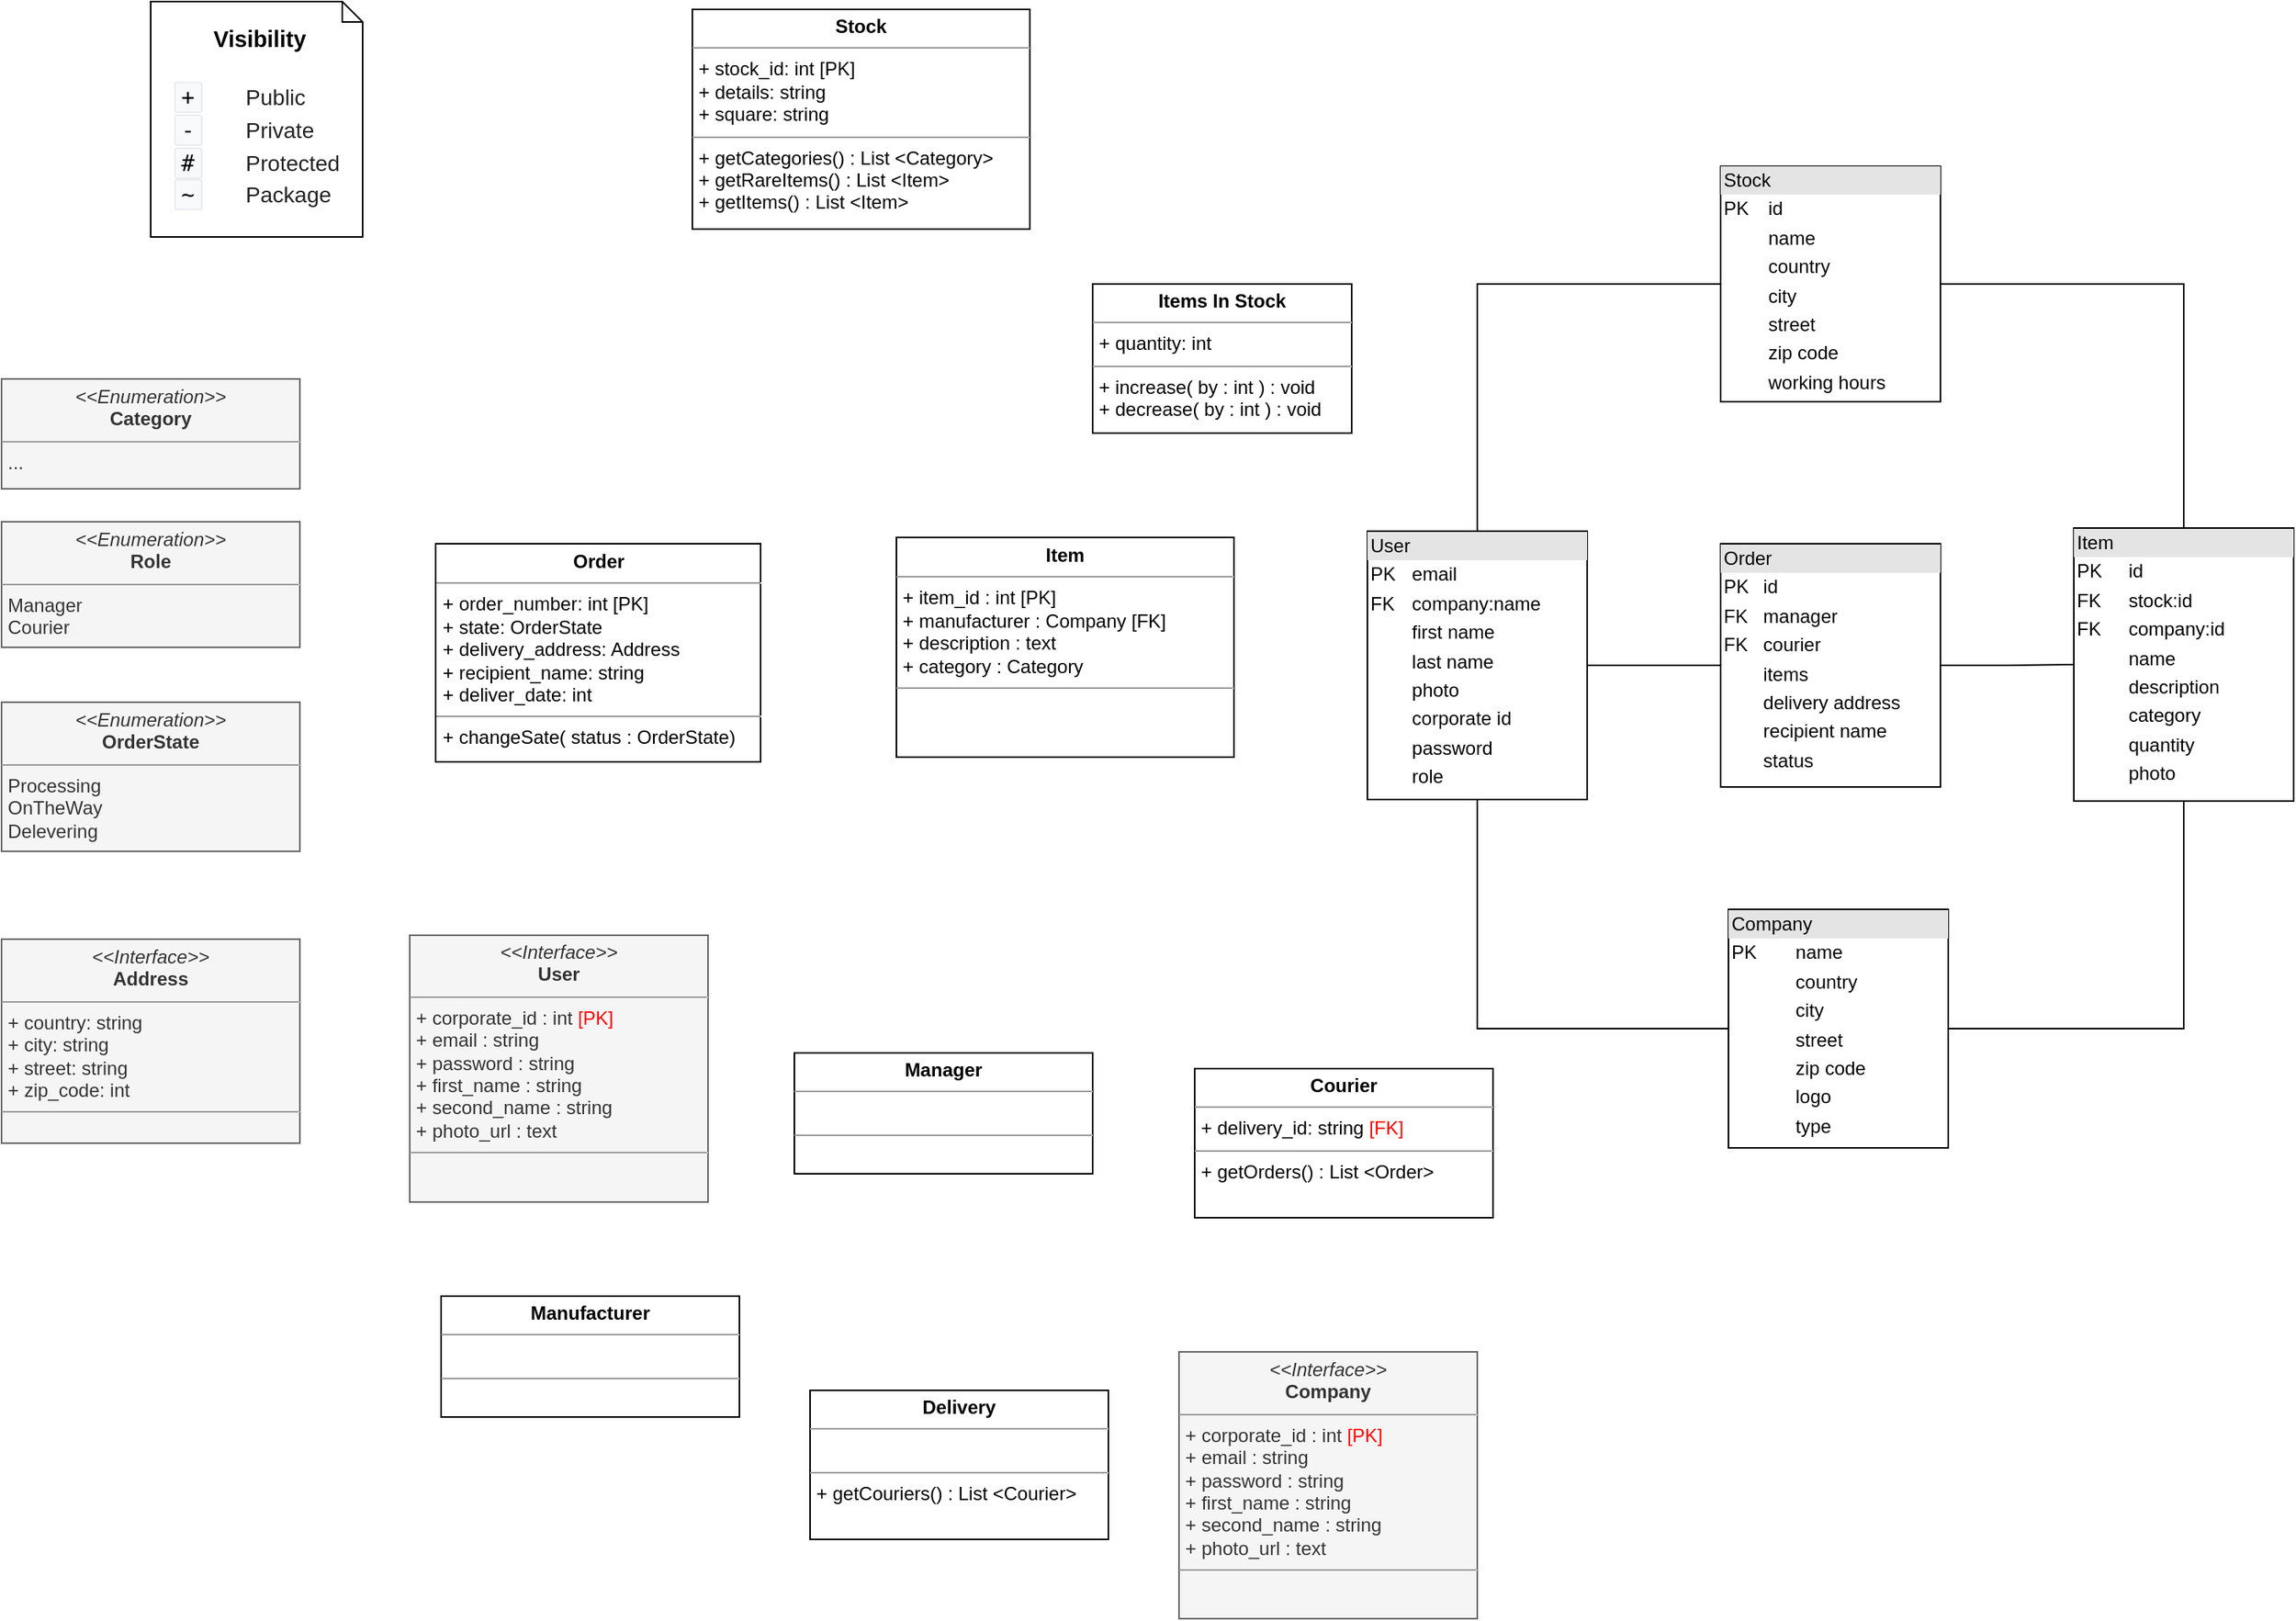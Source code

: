 <mxfile version="12.0.2" type="github" pages="3"><diagram id="Qx_wsLjrssdsX6xAez1p" name="uml"><mxGraphModel dx="2258" dy="940" grid="1" gridSize="10" guides="1" tooltips="1" connect="1" arrows="1" fold="1" page="1" pageScale="1" pageWidth="850" pageHeight="1100" math="0" shadow="0"><root><mxCell id="FNH7iGGvDMnCWm2y9Ed8-0"/><mxCell id="FNH7iGGvDMnCWm2y9Ed8-1" parent="FNH7iGGvDMnCWm2y9Ed8-0"/><mxCell id="T2Gfg_fRaRQZzeR4fPXj-61" style="edgeStyle=orthogonalEdgeStyle;rounded=0;orthogonalLoop=1;jettySize=auto;html=1;exitX=1;exitY=0.5;exitDx=0;exitDy=0;endFill=0;endArrow=none;" parent="FNH7iGGvDMnCWm2y9Ed8-1" source="gpYNEFK0tTEV09236Hl3-0" target="T2Gfg_fRaRQZzeR4fPXj-52" edge="1"><mxGeometry relative="1" as="geometry"/></mxCell><mxCell id="gpYNEFK0tTEV09236Hl3-0" value="&lt;div style=&quot;box-sizing: border-box ; width: 100% ; background: #e4e4e4 ; padding: 2px&quot;&gt;Stock&lt;/div&gt;&lt;table style=&quot;width: 100% ; font-size: 1em&quot; cellpadding=&quot;2&quot; cellspacing=&quot;0&quot;&gt;&lt;tbody&gt;&lt;tr&gt;&lt;td&gt;PK&lt;/td&gt;&lt;td&gt;id&lt;/td&gt;&lt;/tr&gt;&lt;tr&gt;&lt;td&gt;&lt;br&gt;&lt;/td&gt;&lt;td&gt;name&lt;/td&gt;&lt;/tr&gt;&lt;tr&gt;&lt;td&gt;&lt;/td&gt;&lt;td&gt;country&lt;br&gt;&lt;/td&gt;&lt;/tr&gt;&lt;tr&gt;&lt;td&gt;&lt;br&gt;&lt;/td&gt;&lt;td&gt;city&lt;/td&gt;&lt;/tr&gt;&lt;tr&gt;&lt;td&gt;&lt;br&gt;&lt;/td&gt;&lt;td&gt;street&lt;/td&gt;&lt;/tr&gt;&lt;tr&gt;&lt;td&gt;&lt;br&gt;&lt;/td&gt;&lt;td&gt;zip code&lt;/td&gt;&lt;/tr&gt;&lt;tr&gt;&lt;td&gt;&lt;br&gt;&lt;/td&gt;&lt;td&gt;working hours&lt;/td&gt;&lt;/tr&gt;&lt;/tbody&gt;&lt;/table&gt;" style="verticalAlign=top;align=left;overflow=fill;html=1;" parent="FNH7iGGvDMnCWm2y9Ed8-1" vertex="1"><mxGeometry x="345" y="250" width="140" height="150" as="geometry"/></mxCell><mxCell id="T2Gfg_fRaRQZzeR4fPXj-52" value="&lt;div style=&quot;box-sizing: border-box ; width: 100% ; background: #e4e4e4 ; padding: 2px&quot;&gt;Item&lt;/div&gt;&lt;table style=&quot;width: 100% ; font-size: 1em&quot; cellpadding=&quot;2&quot; cellspacing=&quot;0&quot;&gt;&lt;tbody&gt;&lt;tr&gt;&lt;td&gt;PK&lt;/td&gt;&lt;td&gt;id&lt;/td&gt;&lt;/tr&gt;&lt;tr&gt;&lt;td&gt;FK&lt;/td&gt;&lt;td&gt;stock:id&lt;/td&gt;&lt;/tr&gt;&lt;tr&gt;&lt;td&gt;FK&lt;/td&gt;&lt;td&gt;company:id&lt;/td&gt;&lt;/tr&gt;&lt;tr&gt;&lt;td&gt;&lt;br&gt;&lt;/td&gt;&lt;td&gt;name&lt;/td&gt;&lt;/tr&gt;&lt;tr&gt;&lt;td&gt;&lt;/td&gt;&lt;td&gt;description&lt;br&gt;&lt;/td&gt;&lt;/tr&gt;&lt;tr&gt;&lt;td&gt;&lt;br&gt;&lt;/td&gt;&lt;td&gt;category&lt;/td&gt;&lt;/tr&gt;&lt;tr&gt;&lt;td&gt;&lt;br&gt;&lt;/td&gt;&lt;td&gt;quantity&lt;/td&gt;&lt;/tr&gt;&lt;tr&gt;&lt;td&gt;&lt;br&gt;&lt;/td&gt;&lt;td&gt;photo&lt;/td&gt;&lt;/tr&gt;&lt;/tbody&gt;&lt;/table&gt;" style="verticalAlign=top;align=left;overflow=fill;html=1;" parent="FNH7iGGvDMnCWm2y9Ed8-1" vertex="1"><mxGeometry x="570" y="480.5" width="140" height="174" as="geometry"/></mxCell><mxCell id="T2Gfg_fRaRQZzeR4fPXj-62" style="edgeStyle=orthogonalEdgeStyle;rounded=0;orthogonalLoop=1;jettySize=auto;html=1;exitX=0.5;exitY=0;exitDx=0;exitDy=0;endFill=0;endArrow=none;entryX=0;entryY=0.5;entryDx=0;entryDy=0;" parent="FNH7iGGvDMnCWm2y9Ed8-1" source="T2Gfg_fRaRQZzeR4fPXj-53" target="gpYNEFK0tTEV09236Hl3-0" edge="1"><mxGeometry relative="1" as="geometry"/></mxCell><mxCell id="T2Gfg_fRaRQZzeR4fPXj-53" value="&lt;div style=&quot;box-sizing: border-box ; width: 100% ; background: #e4e4e4 ; padding: 2px&quot;&gt;User&lt;/div&gt;&lt;table style=&quot;width: 100% ; font-size: 1em&quot; cellpadding=&quot;2&quot; cellspacing=&quot;0&quot;&gt;&lt;tbody&gt;&lt;tr&gt;&lt;td&gt;PK&lt;/td&gt;&lt;td&gt;email&lt;/td&gt;&lt;/tr&gt;&lt;tr&gt;&lt;td&gt;FK&lt;/td&gt;&lt;td&gt;company:name&lt;br&gt;&lt;/td&gt;&lt;/tr&gt;&lt;tr&gt;&lt;td&gt;&lt;br&gt;&lt;/td&gt;&lt;td&gt;first name&lt;/td&gt;&lt;/tr&gt;&lt;tr&gt;&lt;td&gt;&lt;/td&gt;&lt;td&gt;last name&lt;br&gt;&lt;/td&gt;&lt;/tr&gt;&lt;tr&gt;&lt;td&gt;&lt;br&gt;&lt;/td&gt;&lt;td&gt;photo&lt;/td&gt;&lt;/tr&gt;&lt;tr&gt;&lt;td&gt;&lt;br&gt;&lt;/td&gt;&lt;td&gt;corporate id&lt;/td&gt;&lt;/tr&gt;&lt;tr&gt;&lt;td&gt;&lt;br&gt;&lt;/td&gt;&lt;td&gt;password&lt;/td&gt;&lt;/tr&gt;&lt;tr&gt;&lt;td&gt;&lt;br&gt;&lt;/td&gt;&lt;td&gt;role&lt;/td&gt;&lt;/tr&gt;&lt;/tbody&gt;&lt;/table&gt;" style="verticalAlign=top;align=left;overflow=fill;html=1;" parent="FNH7iGGvDMnCWm2y9Ed8-1" vertex="1"><mxGeometry x="120" y="482.5" width="140" height="171" as="geometry"/></mxCell><mxCell id="T2Gfg_fRaRQZzeR4fPXj-57" style="edgeStyle=orthogonalEdgeStyle;rounded=0;orthogonalLoop=1;jettySize=auto;html=1;exitX=0;exitY=0.5;exitDx=0;exitDy=0;endFill=0;endArrow=none;" parent="FNH7iGGvDMnCWm2y9Ed8-1" source="T2Gfg_fRaRQZzeR4fPXj-54" target="T2Gfg_fRaRQZzeR4fPXj-53" edge="1"><mxGeometry relative="1" as="geometry"/></mxCell><mxCell id="T2Gfg_fRaRQZzeR4fPXj-58" style="edgeStyle=orthogonalEdgeStyle;rounded=0;orthogonalLoop=1;jettySize=auto;html=1;exitX=1;exitY=0.5;exitDx=0;exitDy=0;endFill=0;endArrow=none;" parent="FNH7iGGvDMnCWm2y9Ed8-1" source="T2Gfg_fRaRQZzeR4fPXj-54" target="T2Gfg_fRaRQZzeR4fPXj-52" edge="1"><mxGeometry relative="1" as="geometry"/></mxCell><mxCell id="T2Gfg_fRaRQZzeR4fPXj-54" value="&lt;div style=&quot;box-sizing: border-box ; width: 100% ; background: #e4e4e4 ; padding: 2px&quot;&gt;Company&lt;/div&gt;&lt;table style=&quot;width: 100% ; font-size: 1em&quot; cellpadding=&quot;2&quot; cellspacing=&quot;0&quot;&gt;&lt;tbody&gt;&lt;tr&gt;&lt;td&gt;PK&lt;/td&gt;&lt;td&gt;name&lt;/td&gt;&lt;/tr&gt;&lt;tr&gt;&lt;td&gt;&lt;br&gt;&lt;/td&gt;&lt;td&gt;country&lt;/td&gt;&lt;/tr&gt;&lt;tr&gt;&lt;td&gt;&lt;/td&gt;&lt;td&gt;city&lt;/td&gt;&lt;/tr&gt;&lt;tr&gt;&lt;td&gt;&lt;br&gt;&lt;/td&gt;&lt;td&gt;street&lt;/td&gt;&lt;/tr&gt;&lt;tr&gt;&lt;td&gt;&lt;br&gt;&lt;/td&gt;&lt;td&gt;zip code&lt;/td&gt;&lt;/tr&gt;&lt;tr&gt;&lt;td&gt;&lt;br&gt;&lt;/td&gt;&lt;td&gt;logo&lt;/td&gt;&lt;/tr&gt;&lt;tr&gt;&lt;td&gt;&lt;br&gt;&lt;/td&gt;&lt;td&gt;type&lt;/td&gt;&lt;/tr&gt;&lt;/tbody&gt;&lt;/table&gt;" style="verticalAlign=top;align=left;overflow=fill;html=1;" parent="FNH7iGGvDMnCWm2y9Ed8-1" vertex="1"><mxGeometry x="350" y="723.5" width="140" height="152" as="geometry"/></mxCell><mxCell id="T2Gfg_fRaRQZzeR4fPXj-59" style="edgeStyle=orthogonalEdgeStyle;rounded=0;orthogonalLoop=1;jettySize=auto;html=1;exitX=0;exitY=0.5;exitDx=0;exitDy=0;endArrow=none;endFill=0;" parent="FNH7iGGvDMnCWm2y9Ed8-1" source="T2Gfg_fRaRQZzeR4fPXj-55" target="T2Gfg_fRaRQZzeR4fPXj-53" edge="1"><mxGeometry relative="1" as="geometry"/></mxCell><mxCell id="Cng4zSPMOPjupkvjwXG2-0" style="edgeStyle=orthogonalEdgeStyle;rounded=0;orthogonalLoop=1;jettySize=auto;html=1;exitX=1;exitY=0.5;exitDx=0;exitDy=0;endArrow=none;endFill=0;endSize=12;" parent="FNH7iGGvDMnCWm2y9Ed8-1" source="T2Gfg_fRaRQZzeR4fPXj-55" target="T2Gfg_fRaRQZzeR4fPXj-52" edge="1"><mxGeometry relative="1" as="geometry"/></mxCell><mxCell id="T2Gfg_fRaRQZzeR4fPXj-55" value="&lt;div style=&quot;box-sizing: border-box ; width: 100% ; background: #e4e4e4 ; padding: 2px&quot;&gt;Order&lt;/div&gt;&lt;table style=&quot;width: 100% ; font-size: 1em&quot; cellpadding=&quot;2&quot; cellspacing=&quot;0&quot;&gt;&lt;tbody&gt;&lt;tr&gt;&lt;td&gt;PK&lt;/td&gt;&lt;td&gt;id&lt;/td&gt;&lt;/tr&gt;&lt;tr&gt;&lt;td&gt;FK&lt;/td&gt;&lt;td&gt;manager&lt;/td&gt;&lt;/tr&gt;&lt;tr&gt;&lt;td&gt;FK&lt;/td&gt;&lt;td&gt;courier&lt;/td&gt;&lt;/tr&gt;&lt;tr&gt;&lt;td&gt;&lt;/td&gt;&lt;td&gt;items&lt;br&gt;&lt;/td&gt;&lt;/tr&gt;&lt;tr&gt;&lt;td&gt;&lt;br&gt;&lt;/td&gt;&lt;td&gt;delivery address&lt;/td&gt;&lt;/tr&gt;&lt;tr&gt;&lt;td&gt;&lt;br&gt;&lt;/td&gt;&lt;td&gt;recipient name&lt;/td&gt;&lt;/tr&gt;&lt;tr&gt;&lt;td&gt;&lt;br&gt;&lt;/td&gt;&lt;td&gt;status&lt;/td&gt;&lt;/tr&gt;&lt;/tbody&gt;&lt;/table&gt;" style="verticalAlign=top;align=left;overflow=fill;html=1;" parent="FNH7iGGvDMnCWm2y9Ed8-1" vertex="1"><mxGeometry x="345" y="490.5" width="140" height="155" as="geometry"/></mxCell><mxCell id="zybbUs_scfQLHuCZgqh8-0" value="&lt;p style=&quot;margin: 0px ; margin-top: 4px ; text-align: center&quot;&gt;&lt;i&gt;&amp;lt;&amp;lt;Interface&amp;gt;&amp;gt;&lt;/i&gt;&lt;br&gt;&lt;b&gt;User&lt;/b&gt;&lt;/p&gt;&lt;hr size=&quot;1&quot;&gt;&lt;p style=&quot;margin: 0px ; margin-left: 4px&quot;&gt;+ corporate_id : int&amp;nbsp;&lt;font color=&quot;#ff0000&quot;&gt;[PK]&lt;/font&gt;&lt;/p&gt;&lt;p style=&quot;margin: 0px ; margin-left: 4px&quot;&gt;+ email : string&lt;/p&gt;&lt;p style=&quot;margin: 0px ; margin-left: 4px&quot;&gt;+ password : string&lt;/p&gt;&lt;p style=&quot;margin: 0px ; margin-left: 4px&quot;&gt;+ first_name : string&lt;/p&gt;&lt;p style=&quot;margin: 0px ; margin-left: 4px&quot;&gt;+ second_name : string&lt;/p&gt;&lt;p style=&quot;margin: 0px ; margin-left: 4px&quot;&gt;+ photo_url : text&lt;/p&gt;&lt;hr size=&quot;1&quot;&gt;&lt;p style=&quot;margin: 0px ; margin-left: 4px&quot;&gt;&lt;br&gt;&lt;/p&gt;" style="verticalAlign=top;align=left;overflow=fill;fontSize=12;fontFamily=Helvetica;html=1;fillColor=#f5f5f5;strokeColor=#666666;fontColor=#333333;" vertex="1" parent="FNH7iGGvDMnCWm2y9Ed8-1"><mxGeometry x="-490" y="740" width="190" height="170" as="geometry"/></mxCell><mxCell id="zybbUs_scfQLHuCZgqh8-1" value="&lt;p style=&quot;margin: 0px ; margin-top: 4px ; text-align: center&quot;&gt;&lt;b&gt;Manager&lt;/b&gt;&lt;/p&gt;&lt;hr size=&quot;1&quot;&gt;&lt;p style=&quot;margin: 0px ; margin-left: 4px&quot;&gt;&lt;br&gt;&lt;/p&gt;&lt;hr size=&quot;1&quot;&gt;&lt;p style=&quot;margin: 0px ; margin-left: 4px&quot;&gt;&lt;br&gt;&lt;/p&gt;" style="verticalAlign=top;align=left;overflow=fill;fontSize=12;fontFamily=Helvetica;html=1;" vertex="1" parent="FNH7iGGvDMnCWm2y9Ed8-1"><mxGeometry x="-245" y="815" width="190" height="77" as="geometry"/></mxCell><mxCell id="zybbUs_scfQLHuCZgqh8-3" value="&lt;p style=&quot;margin: 0px ; margin-top: 4px ; text-align: center&quot;&gt;&lt;b&gt;Courier&lt;/b&gt;&lt;/p&gt;&lt;hr size=&quot;1&quot;&gt;&lt;p style=&quot;margin: 0px ; margin-left: 4px&quot;&gt;+ delivery_id: string &lt;font color=&quot;#ff0000&quot;&gt;[FK]&lt;/font&gt;&lt;/p&gt;&lt;hr size=&quot;1&quot;&gt;&lt;p style=&quot;margin: 0px ; margin-left: 4px&quot;&gt;+ getOrders() : List &amp;lt;Order&amp;gt;&lt;/p&gt;" style="verticalAlign=top;align=left;overflow=fill;fontSize=12;fontFamily=Helvetica;html=1;" vertex="1" parent="FNH7iGGvDMnCWm2y9Ed8-1"><mxGeometry x="10" y="825" width="190" height="95" as="geometry"/></mxCell><mxCell id="zybbUs_scfQLHuCZgqh8-5" value="&lt;h3 style=&quot;background-image: none ; margin: 0.3em 0px 0px ; overflow: hidden ; padding-top: 0.5em ; padding-bottom: 0px ; border-bottom: 0px ; font-size: 1.2em ; line-height: 1.6 ; font-family: sans-serif&quot;&gt;&lt;span class=&quot;mw-headline&quot; id=&quot;Visibility&quot; style=&quot;background-color: rgb(255 , 255 , 255)&quot;&gt;&amp;nbsp;Visibility&lt;/span&gt;&lt;/h3&gt;&lt;div&gt;&lt;span class=&quot;mw-headline&quot;&gt;&lt;br&gt;&lt;/span&gt;&lt;/div&gt;&lt;table class=&quot;wikitable&amp;lt;beta&quot; style=&quot;font-size: 14px ; color: rgb(34 , 34 , 34) ; font-family: sans-serif ; background-color: rgb(255 , 255 , 255)&quot;&gt;&lt;tbody&gt;&lt;tr&gt;&lt;td style=&quot;text-align: left ; width: 3em&quot;&gt;&lt;code style=&quot;font-family: monospace , monospace ; color: rgb(0 , 0 , 0) ; background-color: rgb(248 , 249 , 250) ; border: 1px solid rgb(234 , 236 , 240) ; border-radius: 2px ; padding: 1px 4px&quot;&gt;+&lt;/code&gt;&lt;/td&gt;&lt;td style=&quot;text-align: left&quot;&gt;Public&lt;/td&gt;&lt;/tr&gt;&lt;tr&gt;&lt;td style=&quot;text-align: left ; width: 3em&quot;&gt;&lt;code style=&quot;font-family: monospace , monospace ; color: rgb(0 , 0 , 0) ; background-color: rgb(248 , 249 , 250) ; border: 1px solid rgb(234 , 236 , 240) ; border-radius: 2px ; padding: 1px 4px&quot;&gt;-&lt;/code&gt;&lt;/td&gt;&lt;td style=&quot;text-align: left&quot;&gt;Private&lt;/td&gt;&lt;/tr&gt;&lt;tr&gt;&lt;td style=&quot;text-align: left ; width: 3em&quot;&gt;&lt;code style=&quot;font-family: monospace , monospace ; color: rgb(0 , 0 , 0) ; background-color: rgb(248 , 249 , 250) ; border: 1px solid rgb(234 , 236 , 240) ; border-radius: 2px ; padding: 1px 4px&quot;&gt;#&lt;/code&gt;&lt;/td&gt;&lt;td style=&quot;text-align: left&quot;&gt;Protected&lt;/td&gt;&lt;/tr&gt;&lt;tr&gt;&lt;td style=&quot;text-align: left ; width: 3em&quot;&gt;&lt;code style=&quot;font-family: monospace , monospace ; color: rgb(0 , 0 , 0) ; background-color: rgb(248 , 249 , 250) ; border: 1px solid rgb(234 , 236 , 240) ; border-radius: 2px ; padding: 1px 4px&quot;&gt;~&lt;/code&gt;&lt;/td&gt;&lt;td style=&quot;text-align: left&quot;&gt;Package&lt;/td&gt;&lt;/tr&gt;&lt;/tbody&gt;&lt;/table&gt;" style="shape=note;whiteSpace=wrap;html=1;size=13;verticalAlign=top;align=center;spacingTop=-6;" vertex="1" parent="FNH7iGGvDMnCWm2y9Ed8-1"><mxGeometry x="-655" y="145" width="135" height="150" as="geometry"/></mxCell><mxCell id="zybbUs_scfQLHuCZgqh8-6" value="&lt;p style=&quot;margin: 0px ; margin-top: 4px ; text-align: center&quot;&gt;&lt;i&gt;&amp;lt;&amp;lt;Interface&amp;gt;&amp;gt;&lt;/i&gt;&lt;br&gt;&lt;b&gt;Company&lt;/b&gt;&lt;/p&gt;&lt;hr size=&quot;1&quot;&gt;&lt;p style=&quot;margin: 0px ; margin-left: 4px&quot;&gt;+ corporate_id : int&amp;nbsp;&lt;font color=&quot;#ff0000&quot;&gt;[PK]&lt;/font&gt;&lt;/p&gt;&lt;p style=&quot;margin: 0px ; margin-left: 4px&quot;&gt;+ email : string&lt;/p&gt;&lt;p style=&quot;margin: 0px ; margin-left: 4px&quot;&gt;+ password : string&lt;/p&gt;&lt;p style=&quot;margin: 0px ; margin-left: 4px&quot;&gt;+ first_name : string&lt;/p&gt;&lt;p style=&quot;margin: 0px ; margin-left: 4px&quot;&gt;+ second_name : string&lt;/p&gt;&lt;p style=&quot;margin: 0px ; margin-left: 4px&quot;&gt;+ photo_url : text&lt;/p&gt;&lt;hr size=&quot;1&quot;&gt;&lt;p style=&quot;margin: 0px ; margin-left: 4px&quot;&gt;&lt;br&gt;&lt;/p&gt;" style="verticalAlign=top;align=left;overflow=fill;fontSize=12;fontFamily=Helvetica;html=1;fillColor=#f5f5f5;strokeColor=#666666;fontColor=#333333;" vertex="1" parent="FNH7iGGvDMnCWm2y9Ed8-1"><mxGeometry y="1005.5" width="190" height="170" as="geometry"/></mxCell><mxCell id="zybbUs_scfQLHuCZgqh8-8" value="&lt;p style=&quot;margin: 0px ; margin-top: 4px ; text-align: center&quot;&gt;&lt;i&gt;&amp;lt;&amp;lt;Interface&amp;gt;&amp;gt;&lt;/i&gt;&lt;br&gt;&lt;b&gt;Address&lt;/b&gt;&lt;/p&gt;&lt;hr size=&quot;1&quot;&gt;&lt;p style=&quot;margin: 0px ; margin-left: 4px&quot;&gt;&lt;span&gt;+ country: string&lt;/span&gt;&lt;br&gt;&lt;/p&gt;&lt;p style=&quot;margin: 0px ; margin-left: 4px&quot;&gt;+ city: string&lt;/p&gt;&lt;p style=&quot;margin: 0px ; margin-left: 4px&quot;&gt;+ street: string&lt;/p&gt;&lt;p style=&quot;margin: 0px ; margin-left: 4px&quot;&gt;+ zip_code: int&lt;/p&gt;&lt;hr size=&quot;1&quot;&gt;&lt;p style=&quot;margin: 0px ; margin-left: 4px&quot;&gt;&lt;br&gt;&lt;/p&gt;" style="verticalAlign=top;align=left;overflow=fill;fontSize=12;fontFamily=Helvetica;html=1;fillColor=#f5f5f5;strokeColor=#666666;fontColor=#333333;" vertex="1" parent="FNH7iGGvDMnCWm2y9Ed8-1"><mxGeometry x="-750" y="742.5" width="190" height="130" as="geometry"/></mxCell><mxCell id="zybbUs_scfQLHuCZgqh8-10" value="&lt;p style=&quot;margin: 0px ; margin-top: 4px ; text-align: center&quot;&gt;&lt;b&gt;Stock&lt;/b&gt;&lt;/p&gt;&lt;hr size=&quot;1&quot;&gt;&lt;p style=&quot;margin: 0px ; margin-left: 4px&quot;&gt;+ stock_id: int [PK]&lt;/p&gt;&lt;p style=&quot;margin: 0px ; margin-left: 4px&quot;&gt;+ details: string&lt;/p&gt;&lt;p style=&quot;margin: 0px ; margin-left: 4px&quot;&gt;+ square: string&lt;/p&gt;&lt;hr size=&quot;1&quot;&gt;&lt;p style=&quot;margin: 0px ; margin-left: 4px&quot;&gt;+ getCategories() : List &amp;lt;Category&amp;gt;&lt;/p&gt;&lt;p style=&quot;margin: 0px ; margin-left: 4px&quot;&gt;+ getRareItems() : List &amp;lt;Item&amp;gt;&lt;/p&gt;&lt;p style=&quot;margin: 0px ; margin-left: 4px&quot;&gt;+ getItems() : List &amp;lt;Item&amp;gt;&lt;/p&gt;" style="verticalAlign=top;align=left;overflow=fill;fontSize=12;fontFamily=Helvetica;html=1;" vertex="1" parent="FNH7iGGvDMnCWm2y9Ed8-1"><mxGeometry x="-310" y="150" width="215" height="140" as="geometry"/></mxCell><mxCell id="zybbUs_scfQLHuCZgqh8-11" value="&lt;p style=&quot;margin: 0px ; margin-top: 4px ; text-align: center&quot;&gt;&lt;b&gt;Item&lt;/b&gt;&lt;/p&gt;&lt;hr size=&quot;1&quot;&gt;&lt;p style=&quot;margin: 0px ; margin-left: 4px&quot;&gt;+ item_id : int [PK]&lt;/p&gt;&lt;p style=&quot;margin: 0px ; margin-left: 4px&quot;&gt;+ manufacturer : Company [FK]&lt;/p&gt;&lt;p style=&quot;margin: 0px ; margin-left: 4px&quot;&gt;+ description : text&lt;/p&gt;&lt;p style=&quot;margin: 0px ; margin-left: 4px&quot;&gt;+ category : Category&lt;/p&gt;&lt;hr size=&quot;1&quot;&gt;&lt;p style=&quot;margin: 0px ; margin-left: 4px&quot;&gt;&lt;br&gt;&lt;/p&gt;" style="verticalAlign=top;align=left;overflow=fill;fontSize=12;fontFamily=Helvetica;html=1;" vertex="1" parent="FNH7iGGvDMnCWm2y9Ed8-1"><mxGeometry x="-180" y="486.5" width="215" height="140" as="geometry"/></mxCell><mxCell id="zybbUs_scfQLHuCZgqh8-12" value="&lt;p style=&quot;margin: 0px ; margin-top: 4px ; text-align: center&quot;&gt;&lt;i&gt;&amp;lt;&amp;lt;Enumeration&amp;gt;&amp;gt;&lt;/i&gt;&lt;br&gt;&lt;b&gt;Category&lt;/b&gt;&lt;/p&gt;&lt;hr size=&quot;1&quot;&gt;&lt;p style=&quot;margin: 0px ; margin-left: 4px&quot;&gt;...&lt;/p&gt;" style="verticalAlign=top;align=left;overflow=fill;fontSize=12;fontFamily=Helvetica;html=1;fillColor=#f5f5f5;strokeColor=#666666;fontColor=#333333;" vertex="1" parent="FNH7iGGvDMnCWm2y9Ed8-1"><mxGeometry x="-750" y="385.5" width="190" height="70" as="geometry"/></mxCell><mxCell id="zybbUs_scfQLHuCZgqh8-13" value="&lt;p style=&quot;margin: 0px ; margin-top: 4px ; text-align: center&quot;&gt;&lt;i&gt;&amp;lt;&amp;lt;Enumeration&amp;gt;&amp;gt;&lt;/i&gt;&lt;br&gt;&lt;b&gt;Role&lt;/b&gt;&lt;/p&gt;&lt;hr size=&quot;1&quot;&gt;&lt;p style=&quot;margin: 0px ; margin-left: 4px&quot;&gt;Manager&lt;/p&gt;&lt;p style=&quot;margin: 0px ; margin-left: 4px&quot;&gt;Courier&lt;/p&gt;" style="verticalAlign=top;align=left;overflow=fill;fontSize=12;fontFamily=Helvetica;html=1;fillColor=#f5f5f5;strokeColor=#666666;fontColor=#333333;" vertex="1" parent="FNH7iGGvDMnCWm2y9Ed8-1"><mxGeometry x="-750" y="476.5" width="190" height="80" as="geometry"/></mxCell><mxCell id="zybbUs_scfQLHuCZgqh8-14" value="&lt;p style=&quot;margin: 0px ; margin-top: 4px ; text-align: center&quot;&gt;&lt;i&gt;&amp;lt;&amp;lt;Enumeration&amp;gt;&amp;gt;&lt;/i&gt;&lt;br&gt;&lt;b&gt;OrderState&lt;/b&gt;&lt;/p&gt;&lt;hr size=&quot;1&quot;&gt;&lt;p style=&quot;margin: 0px ; margin-left: 4px&quot;&gt;Processing&lt;/p&gt;&lt;p style=&quot;margin: 0px ; margin-left: 4px&quot;&gt;OnTheWay&lt;/p&gt;&lt;p style=&quot;margin: 0px ; margin-left: 4px&quot;&gt;Delevering&lt;/p&gt;" style="verticalAlign=top;align=left;overflow=fill;fontSize=12;fontFamily=Helvetica;html=1;fillColor=#f5f5f5;strokeColor=#666666;fontColor=#333333;" vertex="1" parent="FNH7iGGvDMnCWm2y9Ed8-1"><mxGeometry x="-750" y="591.5" width="190" height="95" as="geometry"/></mxCell><mxCell id="zybbUs_scfQLHuCZgqh8-16" value="&lt;p style=&quot;margin: 0px ; margin-top: 4px ; text-align: center&quot;&gt;&lt;b&gt;Items In Stock&lt;/b&gt;&lt;/p&gt;&lt;hr size=&quot;1&quot;&gt;&lt;p style=&quot;margin: 0px ; margin-left: 4px&quot;&gt;+ quantity: int&lt;/p&gt;&lt;hr size=&quot;1&quot;&gt;&lt;p style=&quot;margin: 0px ; margin-left: 4px&quot;&gt;+ increase( by : int ) : void&lt;/p&gt;&lt;p style=&quot;margin: 0px ; margin-left: 4px&quot;&gt;+ decrease( by : int ) : void&lt;/p&gt;" style="verticalAlign=top;align=left;overflow=fill;fontSize=12;fontFamily=Helvetica;html=1;" vertex="1" parent="FNH7iGGvDMnCWm2y9Ed8-1"><mxGeometry x="-55" y="325" width="165" height="95" as="geometry"/></mxCell><mxCell id="zybbUs_scfQLHuCZgqh8-17" value="&lt;p style=&quot;margin: 0px ; margin-top: 4px ; text-align: center&quot;&gt;&lt;b&gt;Order&lt;/b&gt;&lt;/p&gt;&lt;hr size=&quot;1&quot;&gt;&lt;p style=&quot;margin: 0px ; margin-left: 4px&quot;&gt;+ order_number: int [PK]&lt;br&gt;&lt;/p&gt;&lt;p style=&quot;margin: 0px ; margin-left: 4px&quot;&gt;+ state: OrderState&lt;/p&gt;&lt;p style=&quot;margin: 0px ; margin-left: 4px&quot;&gt;+ delivery_address: Address&lt;/p&gt;&lt;p style=&quot;margin: 0px ; margin-left: 4px&quot;&gt;+ recipient_name: string&lt;/p&gt;&lt;p style=&quot;margin: 0px ; margin-left: 4px&quot;&gt;+ deliver_date: int&lt;/p&gt;&lt;hr size=&quot;1&quot;&gt;&lt;p style=&quot;margin: 0px ; margin-left: 4px&quot;&gt;+ changeSate( status : OrderState)&lt;/p&gt;" style="verticalAlign=top;align=left;overflow=fill;fontSize=12;fontFamily=Helvetica;html=1;" vertex="1" parent="FNH7iGGvDMnCWm2y9Ed8-1"><mxGeometry x="-473.5" y="490.5" width="207" height="139" as="geometry"/></mxCell><mxCell id="zybbUs_scfQLHuCZgqh8-18" value="&lt;p style=&quot;margin: 0px ; margin-top: 4px ; text-align: center&quot;&gt;&lt;b&gt;Manufacturer&lt;/b&gt;&lt;/p&gt;&lt;hr size=&quot;1&quot;&gt;&lt;p style=&quot;margin: 0px ; margin-left: 4px&quot;&gt;&lt;br&gt;&lt;/p&gt;&lt;hr size=&quot;1&quot;&gt;&lt;p style=&quot;margin: 0px ; margin-left: 4px&quot;&gt;&lt;br&gt;&lt;/p&gt;" style="verticalAlign=top;align=left;overflow=fill;fontSize=12;fontFamily=Helvetica;html=1;" vertex="1" parent="FNH7iGGvDMnCWm2y9Ed8-1"><mxGeometry x="-470" y="970" width="190" height="77" as="geometry"/></mxCell><mxCell id="zybbUs_scfQLHuCZgqh8-19" value="&lt;p style=&quot;margin: 0px ; margin-top: 4px ; text-align: center&quot;&gt;&lt;b&gt;Delivery&lt;/b&gt;&lt;/p&gt;&lt;hr size=&quot;1&quot;&gt;&lt;p style=&quot;margin: 0px ; margin-left: 4px&quot;&gt;&lt;br&gt;&lt;/p&gt;&lt;hr size=&quot;1&quot;&gt;&lt;p style=&quot;margin: 0px ; margin-left: 4px&quot;&gt;+ getCouriers() : List &amp;lt;Courier&amp;gt;&lt;/p&gt;" style="verticalAlign=top;align=left;overflow=fill;fontSize=12;fontFamily=Helvetica;html=1;" vertex="1" parent="FNH7iGGvDMnCWm2y9Ed8-1"><mxGeometry x="-235" y="1030" width="190" height="95" as="geometry"/></mxCell></root></mxGraphModel></diagram><diagram id="OVpzykuuQuvtY8uX1TNP" name="current version"><mxGraphModel dx="581" dy="940" grid="1" gridSize="10" guides="1" tooltips="1" connect="1" arrows="1" fold="1" page="1" pageScale="1" pageWidth="827" pageHeight="1169" math="0" shadow="0"><root><mxCell id="0"/><mxCell id="1" parent="0"/><mxCell id="UFDwBElanjYIAtB_f4RN-89" value="" style="group" parent="1" vertex="1" connectable="0"><mxGeometry x="1280.5" y="151.5" width="120" height="130" as="geometry"/></mxCell><mxCell id="UFDwBElanjYIAtB_f4RN-102" value="" style="edgeStyle=orthogonalEdgeStyle;rounded=0;orthogonalLoop=1;jettySize=auto;html=1;startArrow=ERmany;startFill=0;endArrow=ERmany;endFill=0;endSize=12;startSize=12;" parent="UFDwBElanjYIAtB_f4RN-89" source="UFDwBElanjYIAtB_f4RN-84" target="UFDwBElanjYIAtB_f4RN-97" edge="1"><mxGeometry relative="1" as="geometry"/></mxCell><mxCell id="UFDwBElanjYIAtB_f4RN-84" value="Stock" style="swimlane;fontStyle=0;childLayout=stackLayout;horizontal=1;startSize=26;horizontalStack=0;resizeParent=1;resizeParentMax=0;resizeLast=0;collapsible=1;marginBottom=0;gradientColor=none;swimlaneFillColor=#ffffff;rounded=1;" parent="UFDwBElanjYIAtB_f4RN-89" vertex="1"><mxGeometry y="-13" width="120" height="156" as="geometry"/></mxCell><mxCell id="UFDwBElanjYIAtB_f4RN-85" value="country" style="text;strokeColor=none;fillColor=none;align=left;verticalAlign=top;spacingLeft=4;spacingRight=4;overflow=hidden;rotatable=0;points=[[0,0.5],[1,0.5]];portConstraint=eastwest;" parent="UFDwBElanjYIAtB_f4RN-84" vertex="1"><mxGeometry y="26" width="120" height="26" as="geometry"/></mxCell><mxCell id="UFDwBElanjYIAtB_f4RN-86" value="city" style="text;strokeColor=none;fillColor=none;align=left;verticalAlign=top;spacingLeft=4;spacingRight=4;overflow=hidden;rotatable=0;points=[[0,0.5],[1,0.5]];portConstraint=eastwest;" parent="UFDwBElanjYIAtB_f4RN-84" vertex="1"><mxGeometry y="52" width="120" height="26" as="geometry"/></mxCell><mxCell id="UFDwBElanjYIAtB_f4RN-87" value="street" style="text;strokeColor=none;fillColor=none;align=left;verticalAlign=top;spacingLeft=4;spacingRight=4;overflow=hidden;rotatable=0;points=[[0,0.5],[1,0.5]];portConstraint=eastwest;" parent="UFDwBElanjYIAtB_f4RN-84" vertex="1"><mxGeometry y="78" width="120" height="26" as="geometry"/></mxCell><mxCell id="UFDwBElanjYIAtB_f4RN-150" value="zip code" style="text;strokeColor=none;fillColor=none;align=left;verticalAlign=top;spacingLeft=4;spacingRight=4;overflow=hidden;rotatable=0;points=[[0,0.5],[1,0.5]];portConstraint=eastwest;" parent="UFDwBElanjYIAtB_f4RN-84" vertex="1"><mxGeometry y="104" width="120" height="26" as="geometry"/></mxCell><mxCell id="UFDwBElanjYIAtB_f4RN-88" value="working hours" style="text;strokeColor=none;fillColor=none;align=left;verticalAlign=top;spacingLeft=4;spacingRight=4;overflow=hidden;rotatable=0;points=[[0,0.5],[1,0.5]];portConstraint=eastwest;" parent="UFDwBElanjYIAtB_f4RN-84" vertex="1"><mxGeometry y="130" width="120" height="26" as="geometry"/></mxCell><mxCell id="UFDwBElanjYIAtB_f4RN-115" value="" style="edgeStyle=orthogonalEdgeStyle;rounded=0;orthogonalLoop=1;jettySize=auto;html=1;startArrow=ERmany;startFill=0;endSize=6;startSize=12;endArrow=none;endFill=0;" parent="UFDwBElanjYIAtB_f4RN-89" source="UFDwBElanjYIAtB_f4RN-97" target="UFDwBElanjYIAtB_f4RN-110" edge="1"><mxGeometry relative="1" as="geometry"/></mxCell><mxCell id="UFDwBElanjYIAtB_f4RN-97" value="Item" style="swimlane;fontStyle=0;childLayout=stackLayout;horizontal=1;startSize=26;horizontalStack=0;resizeParent=1;resizeParentMax=0;resizeLast=0;collapsible=1;marginBottom=0;gradientColor=none;swimlaneFillColor=#ffffff;rounded=1;" parent="UFDwBElanjYIAtB_f4RN-89" vertex="1"><mxGeometry y="210" width="120" height="156" as="geometry"/></mxCell><mxCell id="UFDwBElanjYIAtB_f4RN-98" value="name" style="text;strokeColor=none;fillColor=none;align=left;verticalAlign=top;spacingLeft=4;spacingRight=4;overflow=hidden;rotatable=0;points=[[0,0.5],[1,0.5]];portConstraint=eastwest;" parent="UFDwBElanjYIAtB_f4RN-97" vertex="1"><mxGeometry y="26" width="120" height="26" as="geometry"/></mxCell><mxCell id="UFDwBElanjYIAtB_f4RN-99" value="description" style="text;strokeColor=none;fillColor=none;align=left;verticalAlign=top;spacingLeft=4;spacingRight=4;overflow=hidden;rotatable=0;points=[[0,0.5],[1,0.5]];portConstraint=eastwest;" parent="UFDwBElanjYIAtB_f4RN-97" vertex="1"><mxGeometry y="52" width="120" height="26" as="geometry"/></mxCell><mxCell id="UFDwBElanjYIAtB_f4RN-100" value="quantity" style="text;strokeColor=none;fillColor=none;align=left;verticalAlign=top;spacingLeft=4;spacingRight=4;overflow=hidden;rotatable=0;points=[[0,0.5],[1,0.5]];portConstraint=eastwest;" parent="UFDwBElanjYIAtB_f4RN-97" vertex="1"><mxGeometry y="78" width="120" height="26" as="geometry"/></mxCell><mxCell id="UFDwBElanjYIAtB_f4RN-101" value="photo url" style="text;strokeColor=none;fillColor=none;align=left;verticalAlign=top;spacingLeft=4;spacingRight=4;overflow=hidden;rotatable=0;points=[[0,0.5],[1,0.5]];portConstraint=eastwest;" parent="UFDwBElanjYIAtB_f4RN-97" vertex="1"><mxGeometry y="104" width="120" height="26" as="geometry"/></mxCell><mxCell id="UFDwBElanjYIAtB_f4RN-116" value="code" style="text;strokeColor=none;fillColor=none;align=left;verticalAlign=top;spacingLeft=4;spacingRight=4;overflow=hidden;rotatable=0;points=[[0,0.5],[1,0.5]];portConstraint=eastwest;" parent="UFDwBElanjYIAtB_f4RN-97" vertex="1"><mxGeometry y="130" width="120" height="26" as="geometry"/></mxCell><mxCell id="UFDwBElanjYIAtB_f4RN-110" value="Manufacturer" style="swimlane;fontStyle=0;childLayout=stackLayout;horizontal=1;startSize=26;horizontalStack=0;resizeParent=1;resizeParentMax=0;resizeLast=0;collapsible=1;marginBottom=0;gradientColor=none;swimlaneFillColor=#ffffff;rounded=1;" parent="UFDwBElanjYIAtB_f4RN-89" vertex="1"><mxGeometry y="420" width="120" height="78" as="geometry"/></mxCell><mxCell id="UFDwBElanjYIAtB_f4RN-111" value="name" style="text;strokeColor=none;fillColor=none;align=left;verticalAlign=top;spacingLeft=4;spacingRight=4;overflow=hidden;rotatable=0;points=[[0,0.5],[1,0.5]];portConstraint=eastwest;" parent="UFDwBElanjYIAtB_f4RN-110" vertex="1"><mxGeometry y="26" width="120" height="26" as="geometry"/></mxCell><mxCell id="UFDwBElanjYIAtB_f4RN-112" value="address" style="text;strokeColor=none;fillColor=none;align=left;verticalAlign=top;spacingLeft=4;spacingRight=4;overflow=hidden;rotatable=0;points=[[0,0.5],[1,0.5]];portConstraint=eastwest;" parent="UFDwBElanjYIAtB_f4RN-110" vertex="1"><mxGeometry y="52" width="120" height="26" as="geometry"/></mxCell><mxCell id="UFDwBElanjYIAtB_f4RN-103" value="Category" style="swimlane;fontStyle=0;childLayout=stackLayout;horizontal=1;startSize=26;horizontalStack=0;resizeParent=1;resizeParentMax=0;resizeLast=0;collapsible=1;marginBottom=0;gradientColor=none;swimlaneFillColor=#ffffff;rounded=1;" parent="1" vertex="1"><mxGeometry x="1480.5" y="413.5" width="120" height="52" as="geometry"/></mxCell><mxCell id="UFDwBElanjYIAtB_f4RN-104" value="name" style="text;strokeColor=none;fillColor=none;align=left;verticalAlign=top;spacingLeft=4;spacingRight=4;overflow=hidden;rotatable=0;points=[[0,0.5],[1,0.5]];portConstraint=eastwest;" parent="UFDwBElanjYIAtB_f4RN-103" vertex="1"><mxGeometry y="26" width="120" height="26" as="geometry"/></mxCell><mxCell id="UFDwBElanjYIAtB_f4RN-108" value="" style="edgeStyle=orthogonalEdgeStyle;rounded=0;orthogonalLoop=1;jettySize=auto;html=1;startArrow=ERmany;startFill=0;strokeWidth=1;endSize=6;startSize=12;endArrow=none;endFill=0;" parent="1" source="UFDwBElanjYIAtB_f4RN-97" target="UFDwBElanjYIAtB_f4RN-103" edge="1"><mxGeometry relative="1" as="geometry"/></mxCell><mxCell id="UFDwBElanjYIAtB_f4RN-135" value="" style="edgeStyle=orthogonalEdgeStyle;rounded=0;orthogonalLoop=1;jettySize=auto;html=1;startArrow=ERmany;startFill=0;startSize=12;endArrow=none;endFill=0;" parent="1" source="UFDwBElanjYIAtB_f4RN-124" target="UFDwBElanjYIAtB_f4RN-131" edge="1"><mxGeometry relative="1" as="geometry"/></mxCell><mxCell id="UFDwBElanjYIAtB_f4RN-158" value="" style="edgeStyle=orthogonalEdgeStyle;rounded=0;orthogonalLoop=1;jettySize=auto;html=1;startArrow=ERmany;startFill=0;endArrow=none;endFill=0;startSize=12;endSize=6;" parent="1" source="UFDwBElanjYIAtB_f4RN-124" target="UFDwBElanjYIAtB_f4RN-154" edge="1"><mxGeometry relative="1" as="geometry"/></mxCell><mxCell id="UFDwBElanjYIAtB_f4RN-124" value="Order" style="swimlane;fontStyle=0;childLayout=stackLayout;horizontal=1;startSize=26;horizontalStack=0;resizeParent=1;resizeParentMax=0;resizeLast=0;collapsible=1;marginBottom=0;gradientColor=none;swimlaneFillColor=#ffffff;rounded=1;" parent="1" vertex="1"><mxGeometry x="1080.5" y="374.5" width="120" height="130" as="geometry"/></mxCell><mxCell id="UFDwBElanjYIAtB_f4RN-125" value="number" style="text;strokeColor=none;fillColor=none;align=left;verticalAlign=top;spacingLeft=4;spacingRight=4;overflow=hidden;rotatable=0;points=[[0,0.5],[1,0.5]];portConstraint=eastwest;" parent="UFDwBElanjYIAtB_f4RN-124" vertex="1"><mxGeometry y="26" width="120" height="26" as="geometry"/></mxCell><mxCell id="UFDwBElanjYIAtB_f4RN-126" value="delivery address" style="text;strokeColor=none;fillColor=none;align=left;verticalAlign=top;spacingLeft=4;spacingRight=4;overflow=hidden;rotatable=0;points=[[0,0.5],[1,0.5]];portConstraint=eastwest;" parent="UFDwBElanjYIAtB_f4RN-124" vertex="1"><mxGeometry y="52" width="120" height="26" as="geometry"/></mxCell><mxCell id="UFDwBElanjYIAtB_f4RN-127" value="recipient name" style="text;strokeColor=none;fillColor=none;align=left;verticalAlign=top;spacingLeft=4;spacingRight=4;overflow=hidden;rotatable=0;points=[[0,0.5],[1,0.5]];portConstraint=eastwest;" parent="UFDwBElanjYIAtB_f4RN-124" vertex="1"><mxGeometry y="78" width="120" height="26" as="geometry"/></mxCell><mxCell id="UFDwBElanjYIAtB_f4RN-181" value="status" style="text;strokeColor=none;fillColor=none;align=left;verticalAlign=top;spacingLeft=4;spacingRight=4;overflow=hidden;rotatable=0;points=[[0,0.5],[1,0.5]];portConstraint=eastwest;" parent="UFDwBElanjYIAtB_f4RN-124" vertex="1"><mxGeometry y="104" width="120" height="26" as="geometry"/></mxCell><mxCell id="UFDwBElanjYIAtB_f4RN-164" value="" style="edgeStyle=orthogonalEdgeStyle;rounded=0;orthogonalLoop=1;jettySize=auto;html=1;endArrow=block;endFill=0;startSize=6;endSize=12;" parent="1" source="UFDwBElanjYIAtB_f4RN-154" target="UFDwBElanjYIAtB_f4RN-160" edge="1"><mxGeometry relative="1" as="geometry"/></mxCell><mxCell id="nDEKwufuKo4ewHLFUpzu-1" style="edgeStyle=orthogonalEdgeStyle;rounded=0;orthogonalLoop=1;jettySize=auto;html=1;exitX=0.5;exitY=0;exitDx=0;exitDy=0;endFill=0;endArrow=ERmany;endSize=12;startFill=0;startArrow=ERmany;startSize=12;" edge="1" parent="1" source="UFDwBElanjYIAtB_f4RN-154" target="UFDwBElanjYIAtB_f4RN-84"><mxGeometry relative="1" as="geometry"><Array as="points"><mxPoint x="941" y="217"/></Array></mxGeometry></mxCell><mxCell id="UFDwBElanjYIAtB_f4RN-154" value="Employe" style="swimlane;fontStyle=0;childLayout=stackLayout;horizontal=1;startSize=26;horizontalStack=0;resizeParent=1;resizeParentMax=0;resizeLast=0;collapsible=1;marginBottom=0;gradientColor=none;swimlaneFillColor=#ffffff;rounded=1;" parent="1" vertex="1"><mxGeometry x="880.5" y="413.5" width="120" height="52" as="geometry"/></mxCell><mxCell id="UFDwBElanjYIAtB_f4RN-160" value="&lt;interface&gt; User" style="swimlane;fontStyle=2;childLayout=stackLayout;horizontal=1;startSize=26;horizontalStack=0;resizeParent=1;resizeParentMax=0;resizeLast=0;collapsible=1;marginBottom=0;swimlaneFillColor=#ffffff;rounded=1;fillColor=#f5f5f5;strokeColor=#666666;fontColor=#333333;" parent="1" vertex="1"><mxGeometry x="880.5" y="545.5" width="120" height="130" as="geometry"/></mxCell><mxCell id="UFDwBElanjYIAtB_f4RN-161" value="name" style="text;strokeColor=none;fillColor=none;align=left;verticalAlign=top;spacingLeft=4;spacingRight=4;overflow=hidden;rotatable=0;points=[[0,0.5],[1,0.5]];portConstraint=eastwest;" parent="UFDwBElanjYIAtB_f4RN-160" vertex="1"><mxGeometry y="26" width="120" height="26" as="geometry"/></mxCell><mxCell id="UFDwBElanjYIAtB_f4RN-162" value="password hash" style="text;strokeColor=none;fillColor=none;align=left;verticalAlign=top;spacingLeft=4;spacingRight=4;overflow=hidden;rotatable=0;points=[[0,0.5],[1,0.5]];portConstraint=eastwest;" parent="UFDwBElanjYIAtB_f4RN-160" vertex="1"><mxGeometry y="52" width="120" height="26" as="geometry"/></mxCell><mxCell id="UFDwBElanjYIAtB_f4RN-174" value="corporate id" style="text;strokeColor=none;fillColor=none;align=left;verticalAlign=top;spacingLeft=4;spacingRight=4;overflow=hidden;rotatable=0;points=[[0,0.5],[1,0.5]];portConstraint=eastwest;" parent="UFDwBElanjYIAtB_f4RN-160" vertex="1"><mxGeometry y="78" width="120" height="26" as="geometry"/></mxCell><mxCell id="UFDwBElanjYIAtB_f4RN-183" value="photo / base64" style="text;strokeColor=none;fillColor=none;align=left;verticalAlign=top;spacingLeft=4;spacingRight=4;overflow=hidden;rotatable=0;points=[[0,0.5],[1,0.5]];portConstraint=eastwest;" parent="UFDwBElanjYIAtB_f4RN-160" vertex="1"><mxGeometry y="104" width="120" height="26" as="geometry"/></mxCell><mxCell id="UFDwBElanjYIAtB_f4RN-140" value="" style="edgeStyle=orthogonalEdgeStyle;rounded=0;orthogonalLoop=1;jettySize=auto;html=1;startArrow=ERmany;startFill=0;startSize=12;endArrow=none;endFill=0;" parent="1" source="UFDwBElanjYIAtB_f4RN-131" target="UFDwBElanjYIAtB_f4RN-136" edge="1"><mxGeometry relative="1" as="geometry"/></mxCell><mxCell id="UFDwBElanjYIAtB_f4RN-131" value="Courier" style="swimlane;fontStyle=0;childLayout=stackLayout;horizontal=1;startSize=26;horizontalStack=0;resizeParent=1;resizeParentMax=0;resizeLast=0;collapsible=1;marginBottom=0;gradientColor=none;swimlaneFillColor=#ffffff;rounded=1;" parent="1" vertex="1"><mxGeometry x="1080.5" y="571.5" width="120" height="52" as="geometry"/></mxCell><mxCell id="UFDwBElanjYIAtB_f4RN-146" value="" style="edgeStyle=orthogonalEdgeStyle;rounded=0;orthogonalLoop=1;jettySize=auto;html=1;endArrow=block;endFill=0;endSize=12;" parent="1" source="UFDwBElanjYIAtB_f4RN-136" target="UFDwBElanjYIAtB_f4RN-142" edge="1"><mxGeometry relative="1" as="geometry"/></mxCell><mxCell id="UFDwBElanjYIAtB_f4RN-136" value="Delivery" style="swimlane;fontStyle=0;childLayout=stackLayout;horizontal=1;startSize=26;horizontalStack=0;resizeParent=1;resizeParentMax=0;resizeLast=0;collapsible=1;marginBottom=0;gradientColor=none;swimlaneFillColor=#ffffff;rounded=1;" parent="1" vertex="1"><mxGeometry x="1080.5" y="769.5" width="120" height="52" as="geometry"/></mxCell><mxCell id="UFDwBElanjYIAtB_f4RN-137" value="number" style="text;strokeColor=none;fillColor=none;align=left;verticalAlign=top;spacingLeft=4;spacingRight=4;overflow=hidden;rotatable=0;points=[[0,0.5],[1,0.5]];portConstraint=eastwest;" parent="UFDwBElanjYIAtB_f4RN-136" vertex="1"><mxGeometry y="26" width="120" height="26" as="geometry"/></mxCell><mxCell id="UFDwBElanjYIAtB_f4RN-142" value="&lt;interface&gt; Company" style="swimlane;fontStyle=2;childLayout=stackLayout;horizontal=1;startSize=26;horizontalStack=0;resizeParent=1;resizeParentMax=0;resizeLast=0;collapsible=1;marginBottom=0;swimlaneFillColor=#ffffff;rounded=1;fillColor=#f5f5f5;strokeColor=#666666;fontColor=#333333;" parent="1" vertex="1"><mxGeometry x="1265.5" y="705" width="150" height="182" as="geometry"/></mxCell><mxCell id="UFDwBElanjYIAtB_f4RN-143" value="name" style="text;strokeColor=none;fillColor=none;align=left;verticalAlign=top;spacingLeft=4;spacingRight=4;overflow=hidden;rotatable=0;points=[[0,0.5],[1,0.5]];portConstraint=eastwest;" parent="UFDwBElanjYIAtB_f4RN-142" vertex="1"><mxGeometry y="26" width="150" height="26" as="geometry"/></mxCell><mxCell id="UFDwBElanjYIAtB_f4RN-145" value="country" style="text;strokeColor=none;fillColor=none;align=left;verticalAlign=top;spacingLeft=4;spacingRight=4;overflow=hidden;rotatable=0;points=[[0,0.5],[1,0.5]];portConstraint=eastwest;" parent="UFDwBElanjYIAtB_f4RN-142" vertex="1"><mxGeometry y="52" width="150" height="26" as="geometry"/></mxCell><mxCell id="UFDwBElanjYIAtB_f4RN-147" value="city" style="text;strokeColor=none;fillColor=none;align=left;verticalAlign=top;spacingLeft=4;spacingRight=4;overflow=hidden;rotatable=0;points=[[0,0.5],[1,0.5]];portConstraint=eastwest;" parent="UFDwBElanjYIAtB_f4RN-142" vertex="1"><mxGeometry y="78" width="150" height="26" as="geometry"/></mxCell><mxCell id="UFDwBElanjYIAtB_f4RN-148" value="street" style="text;strokeColor=none;fillColor=none;align=left;verticalAlign=top;spacingLeft=4;spacingRight=4;overflow=hidden;rotatable=0;points=[[0,0.5],[1,0.5]];portConstraint=eastwest;" parent="UFDwBElanjYIAtB_f4RN-142" vertex="1"><mxGeometry y="104" width="150" height="26" as="geometry"/></mxCell><mxCell id="UFDwBElanjYIAtB_f4RN-149" value="zip code" style="text;strokeColor=none;fillColor=none;align=left;verticalAlign=top;spacingLeft=4;spacingRight=4;overflow=hidden;rotatable=0;points=[[0,0.5],[1,0.5]];portConstraint=eastwest;" parent="UFDwBElanjYIAtB_f4RN-142" vertex="1"><mxGeometry y="130" width="150" height="26" as="geometry"/></mxCell><mxCell id="UFDwBElanjYIAtB_f4RN-173" value="logo url" style="text;strokeColor=none;fillColor=none;align=left;verticalAlign=top;spacingLeft=4;spacingRight=4;overflow=hidden;rotatable=0;points=[[0,0.5],[1,0.5]];portConstraint=eastwest;" parent="UFDwBElanjYIAtB_f4RN-142" vertex="1"><mxGeometry y="156" width="150" height="26" as="geometry"/></mxCell><mxCell id="UFDwBElanjYIAtB_f4RN-130" value="" style="edgeStyle=orthogonalEdgeStyle;rounded=0;orthogonalLoop=1;jettySize=auto;html=1;startArrow=ERmany;startFill=0;endArrow=ERmany;endFill=0;endSize=12;startSize=12;" parent="1" source="UFDwBElanjYIAtB_f4RN-97" target="UFDwBElanjYIAtB_f4RN-124" edge="1"><mxGeometry relative="1" as="geometry"/></mxCell><mxCell id="UFDwBElanjYIAtB_f4RN-152" style="edgeStyle=orthogonalEdgeStyle;rounded=0;orthogonalLoop=1;jettySize=auto;html=1;entryX=0.5;entryY=0;entryDx=0;entryDy=0;endArrow=block;endFill=0;endSize=12;" parent="1" source="UFDwBElanjYIAtB_f4RN-110" target="UFDwBElanjYIAtB_f4RN-142" edge="1"><mxGeometry relative="1" as="geometry"/></mxCell><mxCell id="UFDwBElanjYIAtB_f4RN-165" style="edgeStyle=orthogonalEdgeStyle;rounded=0;orthogonalLoop=1;jettySize=auto;html=1;endArrow=block;endFill=0;strokeWidth=1;endSize=12;" parent="1" target="UFDwBElanjYIAtB_f4RN-160" edge="1"><mxGeometry relative="1" as="geometry"><mxPoint x="1080.5" y="610" as="sourcePoint"/></mxGeometry></mxCell></root></mxGraphModel></diagram><diagram id="oVBxenOOyH4UIM6E6FiP" name="first scheme"><mxGraphModel dx="1408" dy="940" grid="1" gridSize="10" guides="1" tooltips="1" connect="1" arrows="1" fold="1" page="1" pageScale="1" pageWidth="827" pageHeight="1169" math="0" shadow="0"><root><mxCell id="W5ASYDgtqmHRvFnOyitv-0"/><mxCell id="W5ASYDgtqmHRvFnOyitv-1" parent="W5ASYDgtqmHRvFnOyitv-0"/><mxCell id="W5ASYDgtqmHRvFnOyitv-2" style="edgeStyle=orthogonalEdgeStyle;rounded=0;jumpSize=0;orthogonalLoop=1;jettySize=auto;html=1;startArrow=none;startFill=0;startSize=16;endArrow=none;endFill=0;endSize=16;targetPerimeterSpacing=0;exitX=0.25;exitY=0;exitDx=0;exitDy=0;" parent="W5ASYDgtqmHRvFnOyitv-1" source="W5ASYDgtqmHRvFnOyitv-18" target="W5ASYDgtqmHRvFnOyitv-13" edge="1"><mxGeometry relative="1" as="geometry"><Array as="points"><mxPoint x="54.5" y="90"/><mxPoint x="750.5" y="90"/></Array></mxGeometry></mxCell><mxCell id="W5ASYDgtqmHRvFnOyitv-3" value="&lt;interface&gt; User" style="swimlane;fontStyle=0;childLayout=stackLayout;horizontal=1;startSize=26;fillColor=none;horizontalStack=0;resizeParent=1;resizeParentMax=0;resizeLast=0;collapsible=1;marginBottom=0;" parent="W5ASYDgtqmHRvFnOyitv-1" vertex="1"><mxGeometry x="129.5" y="130" width="140" height="104" as="geometry"/></mxCell><mxCell id="W5ASYDgtqmHRvFnOyitv-4" value="first name" style="text;strokeColor=none;fillColor=none;align=left;verticalAlign=top;spacingLeft=4;spacingRight=4;overflow=hidden;rotatable=0;points=[[0,0.5],[1,0.5]];portConstraint=eastwest;" parent="W5ASYDgtqmHRvFnOyitv-3" vertex="1"><mxGeometry y="26" width="140" height="26" as="geometry"/></mxCell><mxCell id="W5ASYDgtqmHRvFnOyitv-5" value="last name" style="text;strokeColor=none;fillColor=none;align=left;verticalAlign=top;spacingLeft=4;spacingRight=4;overflow=hidden;rotatable=0;points=[[0,0.5],[1,0.5]];portConstraint=eastwest;" parent="W5ASYDgtqmHRvFnOyitv-3" vertex="1"><mxGeometry y="52" width="140" height="26" as="geometry"/></mxCell><mxCell id="W5ASYDgtqmHRvFnOyitv-6" value="email" style="text;strokeColor=none;fillColor=none;align=left;verticalAlign=top;spacingLeft=4;spacingRight=4;overflow=hidden;rotatable=0;points=[[0,0.5],[1,0.5]];portConstraint=eastwest;" parent="W5ASYDgtqmHRvFnOyitv-3" vertex="1"><mxGeometry y="78" width="140" height="26" as="geometry"/></mxCell><mxCell id="W5ASYDgtqmHRvFnOyitv-7" value="Stock" style="swimlane;fontStyle=0;childLayout=stackLayout;horizontal=1;startSize=26;fillColor=none;horizontalStack=0;resizeParent=1;resizeParentMax=0;resizeLast=0;collapsible=1;marginBottom=0;" parent="W5ASYDgtqmHRvFnOyitv-1" vertex="1"><mxGeometry x="449.5" y="130" width="140" height="52" as="geometry"/></mxCell><mxCell id="W5ASYDgtqmHRvFnOyitv-8" style="edgeStyle=orthogonalEdgeStyle;rounded=0;jumpSize=0;orthogonalLoop=1;jettySize=auto;html=1;exitX=0.5;exitY=0;exitDx=0;exitDy=0;startArrow=ERmany;startFill=0;startSize=16;endArrow=ERmany;endFill=0;endSize=16;targetPerimeterSpacing=0;" parent="W5ASYDgtqmHRvFnOyitv-1" source="W5ASYDgtqmHRvFnOyitv-10" target="W5ASYDgtqmHRvFnOyitv-7" edge="1"><mxGeometry relative="1" as="geometry"/></mxCell><mxCell id="W5ASYDgtqmHRvFnOyitv-9" style="edgeStyle=orthogonalEdgeStyle;rounded=0;jumpSize=0;orthogonalLoop=1;jettySize=auto;html=1;startArrow=none;startFill=0;startSize=16;endArrow=none;endFill=0;endSize=16;targetPerimeterSpacing=0;exitX=0.75;exitY=0;exitDx=0;exitDy=0;" parent="W5ASYDgtqmHRvFnOyitv-1" source="W5ASYDgtqmHRvFnOyitv-10" target="W5ASYDgtqmHRvFnOyitv-13" edge="1"><mxGeometry relative="1" as="geometry"><Array as="points"><mxPoint x="554.5" y="261"/><mxPoint x="750.5" y="261"/></Array></mxGeometry></mxCell><mxCell id="W5ASYDgtqmHRvFnOyitv-10" value="Item" style="swimlane;fontStyle=0;childLayout=stackLayout;horizontal=1;startSize=26;fillColor=none;horizontalStack=0;resizeParent=1;resizeParentMax=0;resizeLast=0;collapsible=1;marginBottom=0;" parent="W5ASYDgtqmHRvFnOyitv-1" vertex="1"><mxGeometry x="449.5" y="335" width="140" height="78" as="geometry"/></mxCell><mxCell id="W5ASYDgtqmHRvFnOyitv-11" value="info" style="text;strokeColor=none;fillColor=none;align=left;verticalAlign=top;spacingLeft=4;spacingRight=4;overflow=hidden;rotatable=0;points=[[0,0.5],[1,0.5]];portConstraint=eastwest;" parent="W5ASYDgtqmHRvFnOyitv-10" vertex="1"><mxGeometry y="26" width="140" height="26" as="geometry"/></mxCell><mxCell id="W5ASYDgtqmHRvFnOyitv-12" value="quantity" style="text;strokeColor=none;fillColor=none;align=left;verticalAlign=top;spacingLeft=4;spacingRight=4;overflow=hidden;rotatable=0;points=[[0,0.5],[1,0.5]];portConstraint=eastwest;" parent="W5ASYDgtqmHRvFnOyitv-10" vertex="1"><mxGeometry y="52" width="140" height="26" as="geometry"/></mxCell><mxCell id="W5ASYDgtqmHRvFnOyitv-13" value="History Record" style="swimlane;fontStyle=0;childLayout=stackLayout;horizontal=1;startSize=26;fillColor=none;horizontalStack=0;resizeParent=1;resizeParentMax=0;resizeLast=0;collapsible=1;marginBottom=0;" parent="W5ASYDgtqmHRvFnOyitv-1" vertex="1"><mxGeometry x="679.5" y="130" width="140" height="52" as="geometry"/></mxCell><mxCell id="W5ASYDgtqmHRvFnOyitv-14" style="edgeStyle=orthogonalEdgeStyle;rounded=0;jumpSize=0;orthogonalLoop=1;jettySize=auto;html=1;exitX=0.5;exitY=0;exitDx=0;exitDy=0;startArrow=none;startFill=0;startSize=12;endArrow=block;endFill=0;endSize=12;targetPerimeterSpacing=0;" parent="W5ASYDgtqmHRvFnOyitv-1" source="W5ASYDgtqmHRvFnOyitv-16" target="W5ASYDgtqmHRvFnOyitv-3" edge="1"><mxGeometry relative="1" as="geometry"/></mxCell><mxCell id="W5ASYDgtqmHRvFnOyitv-15" style="edgeStyle=orthogonalEdgeStyle;rounded=0;jumpSize=0;orthogonalLoop=1;jettySize=auto;html=1;startArrow=ERmany;startFill=0;startSize=16;endArrow=none;endFill=0;endSize=16;targetPerimeterSpacing=0;" parent="W5ASYDgtqmHRvFnOyitv-1" source="W5ASYDgtqmHRvFnOyitv-16" target="W5ASYDgtqmHRvFnOyitv-30" edge="1"><mxGeometry relative="1" as="geometry"><Array as="points"><mxPoint x="299.5" y="812"/></Array></mxGeometry></mxCell><mxCell id="W5ASYDgtqmHRvFnOyitv-16" value="Courier" style="swimlane;fontStyle=0;childLayout=stackLayout;horizontal=1;startSize=26;fillColor=none;horizontalStack=0;resizeParent=1;resizeParentMax=0;resizeLast=0;collapsible=1;marginBottom=0;" parent="W5ASYDgtqmHRvFnOyitv-1" vertex="1"><mxGeometry x="229.5" y="335" width="140" height="52" as="geometry"/></mxCell><mxCell id="W5ASYDgtqmHRvFnOyitv-17" style="edgeStyle=orthogonalEdgeStyle;rounded=0;jumpSize=0;orthogonalLoop=1;jettySize=auto;html=1;exitX=0.5;exitY=0;exitDx=0;exitDy=0;startArrow=none;startFill=0;startSize=12;endArrow=block;endFill=0;endSize=12;targetPerimeterSpacing=0;" parent="W5ASYDgtqmHRvFnOyitv-1" source="W5ASYDgtqmHRvFnOyitv-18" target="W5ASYDgtqmHRvFnOyitv-3" edge="1"><mxGeometry relative="1" as="geometry"/></mxCell><mxCell id="W5ASYDgtqmHRvFnOyitv-18" value="Employe" style="swimlane;fontStyle=0;childLayout=stackLayout;horizontal=1;startSize=26;fillColor=none;horizontalStack=0;resizeParent=1;resizeParentMax=0;resizeLast=0;collapsible=1;marginBottom=0;" parent="W5ASYDgtqmHRvFnOyitv-1" vertex="1"><mxGeometry x="19.5" y="335" width="140" height="52" as="geometry"/></mxCell><mxCell id="W5ASYDgtqmHRvFnOyitv-19" value="corporate id" style="text;strokeColor=none;fillColor=none;align=left;verticalAlign=top;spacingLeft=4;spacingRight=4;overflow=hidden;rotatable=0;points=[[0,0.5],[1,0.5]];portConstraint=eastwest;" parent="W5ASYDgtqmHRvFnOyitv-18" vertex="1"><mxGeometry y="26" width="140" height="26" as="geometry"/></mxCell><mxCell id="W5ASYDgtqmHRvFnOyitv-20" value="Category" style="swimlane;fontStyle=0;childLayout=stackLayout;horizontal=1;startSize=26;fillColor=none;horizontalStack=0;resizeParent=1;resizeParentMax=0;resizeLast=0;collapsible=1;marginBottom=0;" parent="W5ASYDgtqmHRvFnOyitv-1" vertex="1"><mxGeometry x="649.5" y="288" width="140" height="52" as="geometry"/></mxCell><mxCell id="W5ASYDgtqmHRvFnOyitv-21" value="name" style="text;strokeColor=none;fillColor=none;align=left;verticalAlign=top;spacingLeft=4;spacingRight=4;overflow=hidden;rotatable=0;points=[[0,0.5],[1,0.5]];portConstraint=eastwest;" parent="W5ASYDgtqmHRvFnOyitv-20" vertex="1"><mxGeometry y="26" width="140" height="26" as="geometry"/></mxCell><mxCell id="W5ASYDgtqmHRvFnOyitv-22" style="edgeStyle=orthogonalEdgeStyle;rounded=0;jumpSize=0;orthogonalLoop=1;jettySize=auto;html=1;startArrow=none;startFill=0;startSize=16;endArrow=ERmany;endFill=0;endSize=16;targetPerimeterSpacing=0;" parent="W5ASYDgtqmHRvFnOyitv-1" source="W5ASYDgtqmHRvFnOyitv-20" target="W5ASYDgtqmHRvFnOyitv-10" edge="1"><mxGeometry relative="1" as="geometry"/></mxCell><mxCell id="W5ASYDgtqmHRvFnOyitv-23" value="&lt;interface&gt; Company" style="swimlane;fontStyle=0;childLayout=stackLayout;horizontal=1;startSize=26;fillColor=none;horizontalStack=0;resizeParent=1;resizeParentMax=0;resizeLast=0;collapsible=1;marginBottom=0;" parent="W5ASYDgtqmHRvFnOyitv-1" vertex="1"><mxGeometry x="454.5" y="530.5" width="140" height="104" as="geometry"/></mxCell><mxCell id="W5ASYDgtqmHRvFnOyitv-24" value="name" style="text;strokeColor=none;fillColor=none;align=left;verticalAlign=top;spacingLeft=4;spacingRight=4;overflow=hidden;rotatable=0;points=[[0,0.5],[1,0.5]];portConstraint=eastwest;" parent="W5ASYDgtqmHRvFnOyitv-23" vertex="1"><mxGeometry y="26" width="140" height="26" as="geometry"/></mxCell><mxCell id="W5ASYDgtqmHRvFnOyitv-25" value="address" style="text;strokeColor=none;fillColor=none;align=left;verticalAlign=top;spacingLeft=4;spacingRight=4;overflow=hidden;rotatable=0;points=[[0,0.5],[1,0.5]];portConstraint=eastwest;" parent="W5ASYDgtqmHRvFnOyitv-23" vertex="1"><mxGeometry y="52" width="140" height="26" as="geometry"/></mxCell><mxCell id="W5ASYDgtqmHRvFnOyitv-26" value="registration number" style="text;strokeColor=none;fillColor=none;align=left;verticalAlign=top;spacingLeft=4;spacingRight=4;overflow=hidden;rotatable=0;points=[[0,0.5],[1,0.5]];portConstraint=eastwest;" parent="W5ASYDgtqmHRvFnOyitv-23" vertex="1"><mxGeometry y="78" width="140" height="26" as="geometry"/></mxCell><mxCell id="W5ASYDgtqmHRvFnOyitv-27" style="edgeStyle=orthogonalEdgeStyle;rounded=0;jumpSize=0;orthogonalLoop=1;jettySize=auto;html=1;exitX=0.5;exitY=0;exitDx=0;exitDy=0;startArrow=none;startFill=0;startSize=12;endArrow=block;endFill=0;endSize=12;targetPerimeterSpacing=0;" parent="W5ASYDgtqmHRvFnOyitv-1" source="W5ASYDgtqmHRvFnOyitv-28" target="W5ASYDgtqmHRvFnOyitv-23" edge="1"><mxGeometry relative="1" as="geometry"/></mxCell><mxCell id="W5ASYDgtqmHRvFnOyitv-28" value="Manufacturer" style="swimlane;fontStyle=0;childLayout=stackLayout;horizontal=1;startSize=26;fillColor=none;horizontalStack=0;resizeParent=1;resizeParentMax=0;resizeLast=0;collapsible=1;marginBottom=0;" parent="W5ASYDgtqmHRvFnOyitv-1" vertex="1"><mxGeometry x="554.5" y="735.5" width="140" height="52" as="geometry"/></mxCell><mxCell id="W5ASYDgtqmHRvFnOyitv-29" style="edgeStyle=orthogonalEdgeStyle;rounded=0;jumpSize=0;orthogonalLoop=1;jettySize=auto;html=1;exitX=0.5;exitY=0;exitDx=0;exitDy=0;startArrow=none;startFill=0;startSize=12;endArrow=block;endFill=0;endSize=12;targetPerimeterSpacing=0;" parent="W5ASYDgtqmHRvFnOyitv-1" source="W5ASYDgtqmHRvFnOyitv-30" target="W5ASYDgtqmHRvFnOyitv-23" edge="1"><mxGeometry relative="1" as="geometry"/></mxCell><mxCell id="W5ASYDgtqmHRvFnOyitv-30" value="Delivery" style="swimlane;fontStyle=0;childLayout=stackLayout;horizontal=1;startSize=26;fillColor=none;horizontalStack=0;resizeParent=1;resizeParentMax=0;resizeLast=0;collapsible=1;marginBottom=0;" parent="W5ASYDgtqmHRvFnOyitv-1" vertex="1"><mxGeometry x="344.5" y="735.5" width="140" height="52" as="geometry"/></mxCell><mxCell id="W5ASYDgtqmHRvFnOyitv-31" value="corporate id" style="text;strokeColor=none;fillColor=none;align=left;verticalAlign=top;spacingLeft=4;spacingRight=4;overflow=hidden;rotatable=0;points=[[0,0.5],[1,0.5]];portConstraint=eastwest;" parent="W5ASYDgtqmHRvFnOyitv-30" vertex="1"><mxGeometry y="26" width="140" height="26" as="geometry"/></mxCell><mxCell id="W5ASYDgtqmHRvFnOyitv-32" style="edgeStyle=orthogonalEdgeStyle;rounded=0;jumpSize=0;orthogonalLoop=1;jettySize=auto;html=1;startArrow=none;startFill=0;startSize=16;endArrow=ERmany;endFill=0;endSize=16;targetPerimeterSpacing=0;" parent="W5ASYDgtqmHRvFnOyitv-1" source="W5ASYDgtqmHRvFnOyitv-28" target="W5ASYDgtqmHRvFnOyitv-10" edge="1"><mxGeometry relative="1" as="geometry"><Array as="points"><mxPoint x="659.5" y="450"/><mxPoint x="549.5" y="450"/></Array></mxGeometry></mxCell><mxCell id="W5ASYDgtqmHRvFnOyitv-33" style="edgeStyle=orthogonalEdgeStyle;rounded=0;jumpSize=0;orthogonalLoop=1;jettySize=auto;html=1;entryX=0;entryY=0.5;entryDx=0;entryDy=0;startArrow=ERmany;startFill=0;startSize=16;endArrow=none;endFill=0;endSize=16;targetPerimeterSpacing=0;" parent="W5ASYDgtqmHRvFnOyitv-1" source="W5ASYDgtqmHRvFnOyitv-34" target="W5ASYDgtqmHRvFnOyitv-16" edge="1"><mxGeometry relative="1" as="geometry"><Array as="points"><mxPoint x="79.5" y="450"/><mxPoint x="199.5" y="450"/><mxPoint x="199.5" y="361"/></Array></mxGeometry></mxCell><mxCell id="W5ASYDgtqmHRvFnOyitv-34" value="Order" style="swimlane;fontStyle=0;childLayout=stackLayout;horizontal=1;startSize=26;fillColor=none;horizontalStack=0;resizeParent=1;resizeParentMax=0;resizeLast=0;collapsible=1;marginBottom=0;" parent="W5ASYDgtqmHRvFnOyitv-1" vertex="1"><mxGeometry x="9.5" y="504.5" width="140" height="130" as="geometry"/></mxCell><mxCell id="W5ASYDgtqmHRvFnOyitv-35" value="details" style="text;strokeColor=none;fillColor=none;align=left;verticalAlign=top;spacingLeft=4;spacingRight=4;overflow=hidden;rotatable=0;points=[[0,0.5],[1,0.5]];portConstraint=eastwest;" parent="W5ASYDgtqmHRvFnOyitv-34" vertex="1"><mxGeometry y="26" width="140" height="26" as="geometry"/></mxCell><mxCell id="W5ASYDgtqmHRvFnOyitv-36" value="recipient" style="text;strokeColor=none;fillColor=none;align=left;verticalAlign=top;spacingLeft=4;spacingRight=4;overflow=hidden;rotatable=0;points=[[0,0.5],[1,0.5]];portConstraint=eastwest;" parent="W5ASYDgtqmHRvFnOyitv-34" vertex="1"><mxGeometry y="52" width="140" height="26" as="geometry"/></mxCell><mxCell id="W5ASYDgtqmHRvFnOyitv-37" value="number" style="text;strokeColor=none;fillColor=none;align=left;verticalAlign=top;spacingLeft=4;spacingRight=4;overflow=hidden;rotatable=0;points=[[0,0.5],[1,0.5]];portConstraint=eastwest;" parent="W5ASYDgtqmHRvFnOyitv-34" vertex="1"><mxGeometry y="78" width="140" height="26" as="geometry"/></mxCell><mxCell id="W5ASYDgtqmHRvFnOyitv-38" value="date" style="text;strokeColor=none;fillColor=none;align=left;verticalAlign=top;spacingLeft=4;spacingRight=4;overflow=hidden;rotatable=0;points=[[0,0.5],[1,0.5]];portConstraint=eastwest;" parent="W5ASYDgtqmHRvFnOyitv-34" vertex="1"><mxGeometry y="104" width="140" height="26" as="geometry"/></mxCell><mxCell id="W5ASYDgtqmHRvFnOyitv-39" style="edgeStyle=orthogonalEdgeStyle;rounded=0;jumpSize=0;orthogonalLoop=1;jettySize=auto;html=1;startArrow=ERmany;startFill=0;startSize=16;endArrow=ERmany;endFill=0;endSize=16;targetPerimeterSpacing=0;" parent="W5ASYDgtqmHRvFnOyitv-1" source="W5ASYDgtqmHRvFnOyitv-11" target="W5ASYDgtqmHRvFnOyitv-36" edge="1"><mxGeometry relative="1" as="geometry"><Array as="points"><mxPoint x="409.5" y="374"/><mxPoint x="409.5" y="570"/></Array></mxGeometry></mxCell></root></mxGraphModel></diagram></mxfile>